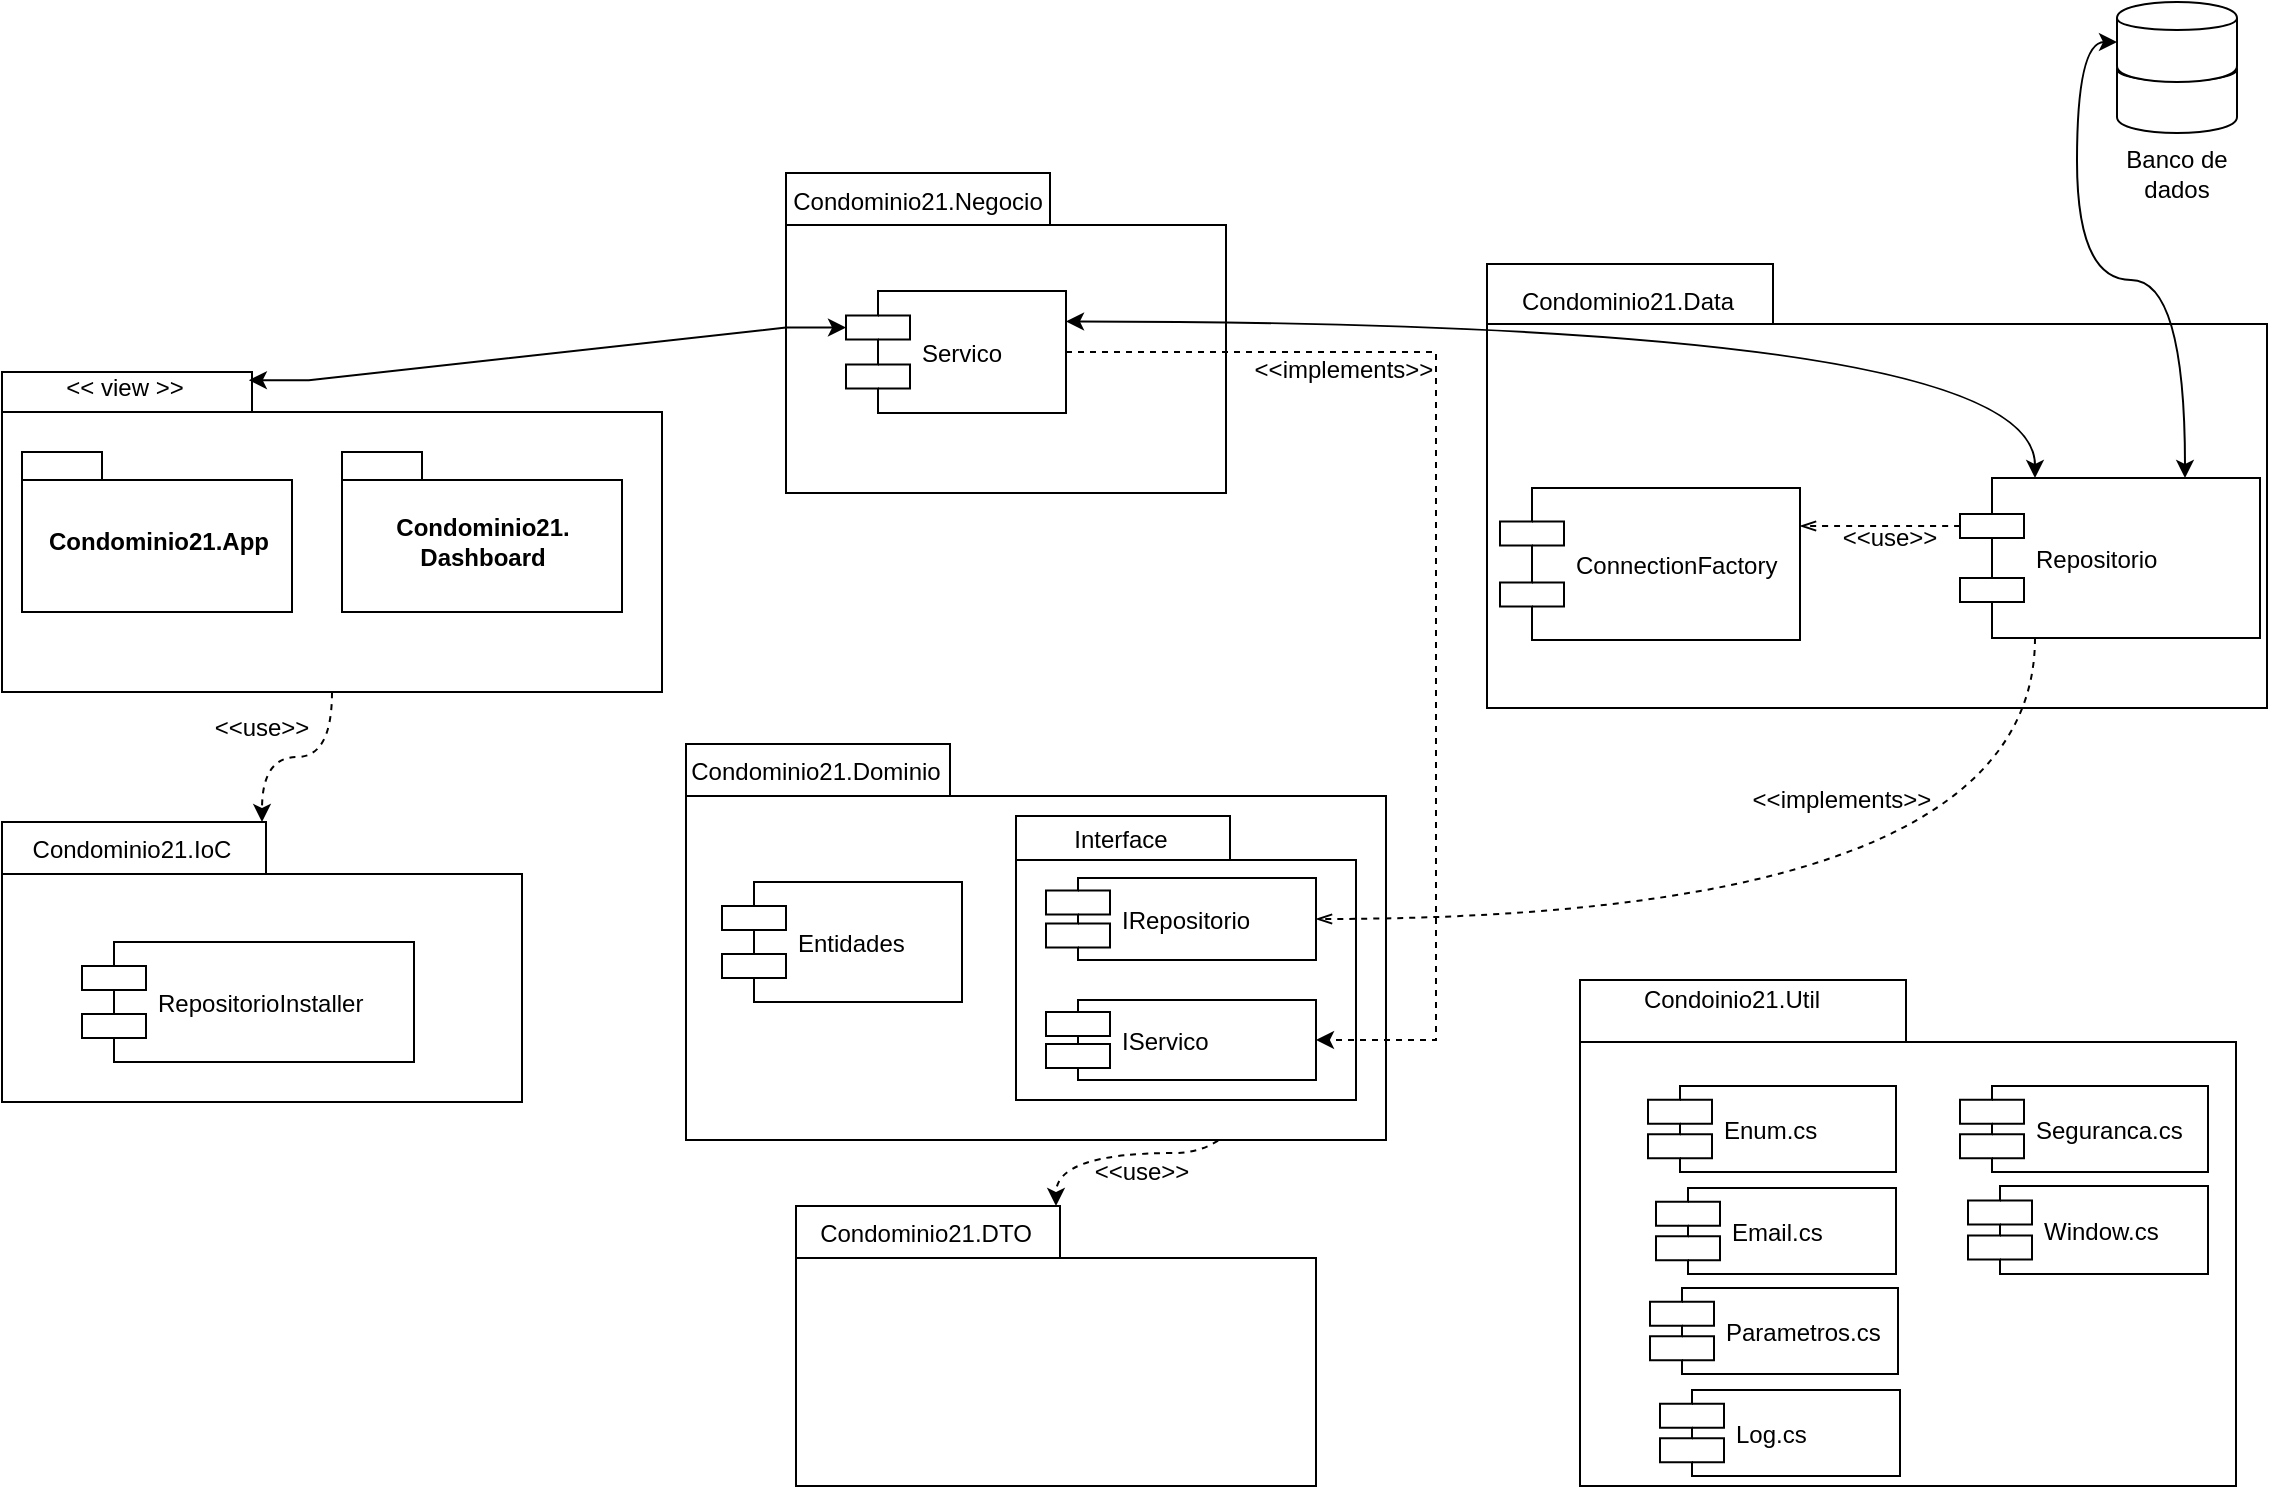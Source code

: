 <mxfile version="10.7.1" type="github"><diagram id="oZFfvPC_NN_AixId0Qj1" name="Pg-2"><mxGraphModel dx="834" dy="484" grid="1" gridSize="10" guides="1" tooltips="1" connect="1" arrows="1" fold="1" page="1" pageScale="1" pageWidth="1169" pageHeight="827" math="0" shadow="0"><root><mxCell id="TxK-Lm9kQAPrRm7trtpS-0"/><mxCell id="TxK-Lm9kQAPrRm7trtpS-1" parent="TxK-Lm9kQAPrRm7trtpS-0"/><mxCell id="TxK-Lm9kQAPrRm7trtpS-4" value="" style="group" parent="TxK-Lm9kQAPrRm7trtpS-1" vertex="1" connectable="0"><mxGeometry x="33" y="253" width="380" height="220" as="geometry"/></mxCell><mxCell id="TxK-Lm9kQAPrRm7trtpS-2" value="&lt;br&gt;&lt;br&gt;" style="shape=folder;fontStyle=1;spacingTop=10;tabWidth=125;tabHeight=20;tabPosition=left;html=1;" parent="TxK-Lm9kQAPrRm7trtpS-4" vertex="1"><mxGeometry width="330" height="160" as="geometry"/></mxCell><mxCell id="TxK-Lm9kQAPrRm7trtpS-3" value="&amp;lt;&amp;lt; view &amp;gt;&amp;gt;" style="text;html=1;strokeColor=none;fillColor=none;align=center;verticalAlign=middle;whiteSpace=wrap;rounded=0;" parent="TxK-Lm9kQAPrRm7trtpS-4" vertex="1"><mxGeometry width="123.429" height="16.296" as="geometry"/></mxCell><mxCell id="TxK-Lm9kQAPrRm7trtpS-5" value="Condominio21.App" style="shape=folder;fontStyle=1;spacingTop=10;tabWidth=40;tabHeight=14;tabPosition=left;html=1;" parent="TxK-Lm9kQAPrRm7trtpS-4" vertex="1"><mxGeometry x="10" y="40" width="135" height="80" as="geometry"/></mxCell><mxCell id="TxK-Lm9kQAPrRm7trtpS-6" value="Condominio21.&lt;br&gt;Dashboard" style="shape=folder;fontStyle=1;spacingTop=10;tabWidth=40;tabHeight=14;tabPosition=left;html=1;" parent="TxK-Lm9kQAPrRm7trtpS-4" vertex="1"><mxGeometry x="170" y="40" width="140" height="80" as="geometry"/></mxCell><mxCell id="9uEE6YV0YVW5XEcbVLBK-28" value="&amp;lt;&amp;lt;use&amp;gt;&amp;gt;" style="text;html=1;strokeColor=none;fillColor=none;align=center;verticalAlign=middle;whiteSpace=wrap;rounded=0;" parent="TxK-Lm9kQAPrRm7trtpS-4" vertex="1"><mxGeometry x="110" y="168" width="40" height="20" as="geometry"/></mxCell><mxCell id="TxK-Lm9kQAPrRm7trtpS-14" value="" style="group" parent="TxK-Lm9kQAPrRm7trtpS-1" vertex="1" connectable="0"><mxGeometry x="1080" y="68" width="81" height="95.5" as="geometry"/></mxCell><mxCell id="TxK-Lm9kQAPrRm7trtpS-11" value="" style="shape=cylinder;whiteSpace=wrap;html=1;boundedLbl=1;backgroundOutline=1;" parent="TxK-Lm9kQAPrRm7trtpS-14" vertex="1"><mxGeometry x="10.5" y="25.5" width="60" height="40" as="geometry"/></mxCell><mxCell id="TxK-Lm9kQAPrRm7trtpS-12" value="" style="shape=cylinder;whiteSpace=wrap;html=1;boundedLbl=1;backgroundOutline=1;" parent="TxK-Lm9kQAPrRm7trtpS-14" vertex="1"><mxGeometry x="10.5" width="60" height="40" as="geometry"/></mxCell><mxCell id="TxK-Lm9kQAPrRm7trtpS-13" value="Banco de dados" style="text;html=1;strokeColor=none;fillColor=none;align=center;verticalAlign=middle;whiteSpace=wrap;rounded=0;" parent="TxK-Lm9kQAPrRm7trtpS-14" vertex="1"><mxGeometry y="75.5" width="81" height="20" as="geometry"/></mxCell><mxCell id="9uEE6YV0YVW5XEcbVLBK-7" value="" style="group" parent="TxK-Lm9kQAPrRm7trtpS-1" vertex="1" connectable="0"><mxGeometry x="425" y="153.5" width="227" height="192" as="geometry"/></mxCell><mxCell id="9uEE6YV0YVW5XEcbVLBK-1" value="" style="group" parent="9uEE6YV0YVW5XEcbVLBK-7" vertex="1" connectable="0"><mxGeometry width="227" height="192" as="geometry"/></mxCell><mxCell id="9uEE6YV0YVW5XEcbVLBK-2" value="" style="shape=folder;fontStyle=1;spacingTop=10;tabWidth=132;tabHeight=26;tabPosition=left;html=1;" parent="9uEE6YV0YVW5XEcbVLBK-1" vertex="1"><mxGeometry width="220" height="160" as="geometry"/></mxCell><mxCell id="9uEE6YV0YVW5XEcbVLBK-3" value="Condominio21.Negocio" style="text;html=1;strokeColor=none;fillColor=none;align=center;verticalAlign=middle;whiteSpace=wrap;rounded=0;" parent="9uEE6YV0YVW5XEcbVLBK-1" vertex="1"><mxGeometry x="24" y="1" width="84.314" height="27.152" as="geometry"/></mxCell><mxCell id="9uEE6YV0YVW5XEcbVLBK-4" value="Servico" style="shape=component;align=left;spacingLeft=36;" parent="9uEE6YV0YVW5XEcbVLBK-1" vertex="1"><mxGeometry x="30" y="59" width="110" height="61" as="geometry"/></mxCell><mxCell id="9uEE6YV0YVW5XEcbVLBK-17" value="" style="group" parent="TxK-Lm9kQAPrRm7trtpS-1" vertex="1" connectable="0"><mxGeometry x="33" y="478" width="260" height="140" as="geometry"/></mxCell><mxCell id="9uEE6YV0YVW5XEcbVLBK-14" value="" style="shape=folder;fontStyle=1;spacingTop=10;tabWidth=132;tabHeight=26;tabPosition=left;html=1;" parent="9uEE6YV0YVW5XEcbVLBK-17" vertex="1"><mxGeometry width="260" height="140" as="geometry"/></mxCell><mxCell id="9uEE6YV0YVW5XEcbVLBK-15" value="Condominio21.IoC" style="text;html=1;strokeColor=none;fillColor=none;align=center;verticalAlign=middle;whiteSpace=wrap;rounded=0;" parent="9uEE6YV0YVW5XEcbVLBK-17" vertex="1"><mxGeometry width="130" height="28" as="geometry"/></mxCell><mxCell id="9uEE6YV0YVW5XEcbVLBK-16" value="RepositorioInstaller" style="shape=component;align=left;spacingLeft=36;" parent="9uEE6YV0YVW5XEcbVLBK-17" vertex="1"><mxGeometry x="40" y="60" width="166" height="60" as="geometry"/></mxCell><mxCell id="9uEE6YV0YVW5XEcbVLBK-18" value="" style="group" parent="TxK-Lm9kQAPrRm7trtpS-1" vertex="1" connectable="0"><mxGeometry x="430" y="670" width="260" height="140" as="geometry"/></mxCell><mxCell id="9uEE6YV0YVW5XEcbVLBK-11" value="" style="shape=folder;fontStyle=1;spacingTop=10;tabWidth=132;tabHeight=26;tabPosition=left;html=1;" parent="9uEE6YV0YVW5XEcbVLBK-18" vertex="1"><mxGeometry width="260" height="140" as="geometry"/></mxCell><mxCell id="9uEE6YV0YVW5XEcbVLBK-12" value="Condominio21.DTO" style="text;html=1;strokeColor=none;fillColor=none;align=center;verticalAlign=middle;whiteSpace=wrap;rounded=0;" parent="9uEE6YV0YVW5XEcbVLBK-18" vertex="1"><mxGeometry width="130" height="28" as="geometry"/></mxCell><mxCell id="9uEE6YV0YVW5XEcbVLBK-19" style="edgeStyle=orthogonalEdgeStyle;rounded=0;orthogonalLoop=1;jettySize=auto;html=1;dashed=1;exitX=0;exitY=0;exitDx=138.5;exitDy=22;exitPerimeter=0;curved=1;" parent="TxK-Lm9kQAPrRm7trtpS-1" source="TxK-Lm9kQAPrRm7trtpS-24" target="9uEE6YV0YVW5XEcbVLBK-11" edge="1"><mxGeometry relative="1" as="geometry"/></mxCell><mxCell id="9uEE6YV0YVW5XEcbVLBK-21" value="" style="group" parent="TxK-Lm9kQAPrRm7trtpS-1" vertex="1" connectable="0"><mxGeometry x="775.5" y="199" width="390" height="222" as="geometry"/></mxCell><mxCell id="TxK-Lm9kQAPrRm7trtpS-7" value="" style="shape=folder;fontStyle=1;spacingTop=10;tabWidth=143;tabHeight=30;tabPosition=left;html=1;" parent="9uEE6YV0YVW5XEcbVLBK-21" vertex="1"><mxGeometry width="390" height="222" as="geometry"/></mxCell><mxCell id="TxK-Lm9kQAPrRm7trtpS-8" value="Condominio21.Data" style="text;html=1;strokeColor=none;fillColor=none;align=center;verticalAlign=middle;whiteSpace=wrap;rounded=0;" parent="9uEE6YV0YVW5XEcbVLBK-21" vertex="1"><mxGeometry y="3" width="140" height="32" as="geometry"/></mxCell><mxCell id="TxK-Lm9kQAPrRm7trtpS-9" value="ConnectionFactory" style="shape=component;align=left;spacingLeft=36;" parent="9uEE6YV0YVW5XEcbVLBK-21" vertex="1"><mxGeometry x="6.5" y="112" width="150" height="76" as="geometry"/></mxCell><mxCell id="TxK-Lm9kQAPrRm7trtpS-10" value="Repositorio" style="shape=component;align=left;spacingLeft=36;" parent="9uEE6YV0YVW5XEcbVLBK-21" vertex="1"><mxGeometry x="236.5" y="107" width="150" height="80" as="geometry"/></mxCell><mxCell id="TxK-Lm9kQAPrRm7trtpS-17" value="&amp;lt;&amp;lt;use&amp;gt;&amp;gt;" style="text;html=1;strokeColor=none;fillColor=none;align=center;verticalAlign=middle;whiteSpace=wrap;rounded=0;" parent="9uEE6YV0YVW5XEcbVLBK-21" vertex="1"><mxGeometry x="181.5" y="127" width="40" height="20" as="geometry"/></mxCell><mxCell id="TxK-Lm9kQAPrRm7trtpS-16" style="edgeStyle=orthogonalEdgeStyle;curved=1;rounded=0;orthogonalLoop=1;jettySize=auto;html=1;startArrow=none;startFill=0;exitX=0;exitY=0.3;exitDx=0;exitDy=0;entryX=1;entryY=0.25;entryDx=0;entryDy=0;dashed=1;endArrow=openThin;endFill=0;" parent="9uEE6YV0YVW5XEcbVLBK-21" source="TxK-Lm9kQAPrRm7trtpS-10" target="TxK-Lm9kQAPrRm7trtpS-9" edge="1"><mxGeometry relative="1" as="geometry"/></mxCell><mxCell id="TxK-Lm9kQAPrRm7trtpS-15" style="rounded=0;orthogonalLoop=1;jettySize=auto;html=1;exitX=0;exitY=0.5;exitDx=0;exitDy=0;startArrow=classic;startFill=1;edgeStyle=orthogonalEdgeStyle;curved=1;entryX=0.75;entryY=0;entryDx=0;entryDy=0;" parent="TxK-Lm9kQAPrRm7trtpS-1" source="TxK-Lm9kQAPrRm7trtpS-12" target="TxK-Lm9kQAPrRm7trtpS-10" edge="1"><mxGeometry relative="1" as="geometry"/></mxCell><mxCell id="9uEE6YV0YVW5XEcbVLBK-23" value="" style="edgeStyle=orthogonalEdgeStyle;curved=1;rounded=0;orthogonalLoop=1;jettySize=auto;html=1;dashed=1;" parent="TxK-Lm9kQAPrRm7trtpS-1" source="TxK-Lm9kQAPrRm7trtpS-2" target="9uEE6YV0YVW5XEcbVLBK-14" edge="1"><mxGeometry relative="1" as="geometry"/></mxCell><mxCell id="9uEE6YV0YVW5XEcbVLBK-24" style="rounded=0;orthogonalLoop=1;jettySize=auto;html=1;entryX=0.25;entryY=0;entryDx=0;entryDy=0;exitX=1;exitY=0.25;exitDx=0;exitDy=0;edgeStyle=orthogonalEdgeStyle;curved=1;startArrow=classic;startFill=1;" parent="TxK-Lm9kQAPrRm7trtpS-1" source="9uEE6YV0YVW5XEcbVLBK-4" target="TxK-Lm9kQAPrRm7trtpS-10" edge="1"><mxGeometry relative="1" as="geometry"/></mxCell><mxCell id="9uEE6YV0YVW5XEcbVLBK-25" value="" style="group" parent="TxK-Lm9kQAPrRm7trtpS-1" vertex="1" connectable="0"><mxGeometry x="375" y="439" width="374" height="198" as="geometry"/></mxCell><mxCell id="9uEE6YV0YVW5XEcbVLBK-22" value="" style="group" parent="9uEE6YV0YVW5XEcbVLBK-25" vertex="1" connectable="0"><mxGeometry width="374" height="198" as="geometry"/></mxCell><mxCell id="TxK-Lm9kQAPrRm7trtpS-30" value="" style="group" parent="9uEE6YV0YVW5XEcbVLBK-22" vertex="1" connectable="0"><mxGeometry width="374" height="198" as="geometry"/></mxCell><mxCell id="9uEE6YV0YVW5XEcbVLBK-0" value="" style="group" parent="TxK-Lm9kQAPrRm7trtpS-30" vertex="1" connectable="0"><mxGeometry width="374" height="198" as="geometry"/></mxCell><mxCell id="TxK-Lm9kQAPrRm7trtpS-20" value="" style="shape=folder;fontStyle=1;spacingTop=10;tabWidth=132;tabHeight=26;tabPosition=left;html=1;" parent="9uEE6YV0YVW5XEcbVLBK-0" vertex="1"><mxGeometry width="350" height="198" as="geometry"/></mxCell><mxCell id="TxK-Lm9kQAPrRm7trtpS-22" value="Condominio21.Dominio" style="text;html=1;strokeColor=none;fillColor=none;align=center;verticalAlign=middle;whiteSpace=wrap;rounded=0;" parent="9uEE6YV0YVW5XEcbVLBK-0" vertex="1"><mxGeometry width="130" height="28" as="geometry"/></mxCell><mxCell id="TxK-Lm9kQAPrRm7trtpS-23" value="Entidades" style="shape=component;align=left;spacingLeft=36;" parent="9uEE6YV0YVW5XEcbVLBK-22" vertex="1"><mxGeometry x="18" y="69" width="120" height="60" as="geometry"/></mxCell><mxCell id="TxK-Lm9kQAPrRm7trtpS-29" value="" style="group" parent="9uEE6YV0YVW5XEcbVLBK-22" vertex="1" connectable="0"><mxGeometry x="165" y="36" width="170" height="142" as="geometry"/></mxCell><mxCell id="TxK-Lm9kQAPrRm7trtpS-24" value="" style="shape=folder;fontStyle=1;spacingTop=10;tabWidth=107;tabHeight=22;tabPosition=left;html=1;fontFamily=Helvetica;fontSize=12;fontColor=#000000;align=left;strokeColor=#000000;fillColor=#ffffff;" parent="TxK-Lm9kQAPrRm7trtpS-29" vertex="1"><mxGeometry width="170" height="142" as="geometry"/></mxCell><mxCell id="TxK-Lm9kQAPrRm7trtpS-25" value="IRepositorio" style="shape=component;align=left;spacingLeft=36;" parent="TxK-Lm9kQAPrRm7trtpS-29" vertex="1"><mxGeometry x="15" y="31" width="135" height="41" as="geometry"/></mxCell><mxCell id="TxK-Lm9kQAPrRm7trtpS-27" value="IServico" style="shape=component;align=left;spacingLeft=36;" parent="TxK-Lm9kQAPrRm7trtpS-29" vertex="1"><mxGeometry x="15" y="92" width="135" height="40" as="geometry"/></mxCell><mxCell id="TxK-Lm9kQAPrRm7trtpS-28" value="Interface" style="text;html=1;strokeColor=none;fillColor=none;align=center;verticalAlign=middle;whiteSpace=wrap;rounded=0;" parent="TxK-Lm9kQAPrRm7trtpS-29" vertex="1"><mxGeometry x="5" y="2" width="95" height="20" as="geometry"/></mxCell><mxCell id="9uEE6YV0YVW5XEcbVLBK-6" style="rounded=0;orthogonalLoop=1;jettySize=auto;html=1;dashed=1;edgeStyle=elbowEdgeStyle;" parent="TxK-Lm9kQAPrRm7trtpS-1" source="9uEE6YV0YVW5XEcbVLBK-4" target="TxK-Lm9kQAPrRm7trtpS-27" edge="1"><mxGeometry relative="1" as="geometry"><Array as="points"><mxPoint x="750" y="420"/></Array></mxGeometry></mxCell><mxCell id="9uEE6YV0YVW5XEcbVLBK-26" style="rounded=0;orthogonalLoop=1;jettySize=auto;html=1;exitX=1;exitY=0.25;exitDx=0;exitDy=0;entryX=0;entryY=0.3;entryDx=0;entryDy=0;startArrow=classic;startFill=1;edgeStyle=entityRelationEdgeStyle;" parent="TxK-Lm9kQAPrRm7trtpS-1" source="TxK-Lm9kQAPrRm7trtpS-3" target="9uEE6YV0YVW5XEcbVLBK-4" edge="1"><mxGeometry relative="1" as="geometry"/></mxCell><mxCell id="TxK-Lm9kQAPrRm7trtpS-31" style="edgeStyle=orthogonalEdgeStyle;curved=1;rounded=0;orthogonalLoop=1;jettySize=auto;html=1;entryX=1;entryY=0.5;entryDx=0;entryDy=0;dashed=1;startArrow=none;startFill=0;endArrow=openThin;endFill=0;exitX=0.25;exitY=1;exitDx=0;exitDy=0;" parent="TxK-Lm9kQAPrRm7trtpS-1" source="TxK-Lm9kQAPrRm7trtpS-10" target="TxK-Lm9kQAPrRm7trtpS-25" edge="1"><mxGeometry relative="1" as="geometry"/></mxCell><mxCell id="9uEE6YV0YVW5XEcbVLBK-27" value="&amp;lt;&amp;lt;use&amp;gt;&amp;gt;" style="text;html=1;strokeColor=none;fillColor=none;align=center;verticalAlign=middle;whiteSpace=wrap;rounded=0;" parent="TxK-Lm9kQAPrRm7trtpS-1" vertex="1"><mxGeometry x="582.5" y="643" width="40" height="20" as="geometry"/></mxCell><mxCell id="9uEE6YV0YVW5XEcbVLBK-29" value="" style="shape=folder;fontStyle=1;spacingTop=10;tabWidth=163;tabHeight=31;tabPosition=left;html=1;" parent="TxK-Lm9kQAPrRm7trtpS-1" vertex="1"><mxGeometry x="822" y="557" width="328" height="253" as="geometry"/></mxCell><mxCell id="9uEE6YV0YVW5XEcbVLBK-30" value="Condoinio21.Util" style="text;html=1;strokeColor=none;fillColor=none;align=center;verticalAlign=middle;whiteSpace=wrap;rounded=0;" parent="TxK-Lm9kQAPrRm7trtpS-1" vertex="1"><mxGeometry x="826" y="557" width="144" height="20" as="geometry"/></mxCell><mxCell id="9uEE6YV0YVW5XEcbVLBK-31" value="Enum.cs" style="shape=component;align=left;spacingLeft=36;" parent="TxK-Lm9kQAPrRm7trtpS-1" vertex="1"><mxGeometry x="856" y="610" width="124" height="43" as="geometry"/></mxCell><mxCell id="9uEE6YV0YVW5XEcbVLBK-32" value="Email.cs" style="shape=component;align=left;spacingLeft=36;" parent="TxK-Lm9kQAPrRm7trtpS-1" vertex="1"><mxGeometry x="860" y="661" width="120" height="43" as="geometry"/></mxCell><mxCell id="9uEE6YV0YVW5XEcbVLBK-33" value="Parametros.cs" style="shape=component;align=left;spacingLeft=36;" parent="TxK-Lm9kQAPrRm7trtpS-1" vertex="1"><mxGeometry x="857" y="711" width="124" height="43" as="geometry"/></mxCell><mxCell id="9uEE6YV0YVW5XEcbVLBK-34" value="Log.cs" style="shape=component;align=left;spacingLeft=36;" parent="TxK-Lm9kQAPrRm7trtpS-1" vertex="1"><mxGeometry x="862" y="762" width="120" height="43" as="geometry"/></mxCell><mxCell id="9uEE6YV0YVW5XEcbVLBK-35" value="Seguranca.cs" style="shape=component;align=left;spacingLeft=36;" parent="TxK-Lm9kQAPrRm7trtpS-1" vertex="1"><mxGeometry x="1012" y="610" width="124" height="43" as="geometry"/></mxCell><mxCell id="9uEE6YV0YVW5XEcbVLBK-36" value="Window.cs" style="shape=component;align=left;spacingLeft=36;" parent="TxK-Lm9kQAPrRm7trtpS-1" vertex="1"><mxGeometry x="1016" y="660" width="120" height="44" as="geometry"/></mxCell><mxCell id="9uEE6YV0YVW5XEcbVLBK-37" value="&amp;lt;&amp;lt;implements&amp;gt;&amp;gt;" style="text;html=1;strokeColor=none;fillColor=none;align=center;verticalAlign=middle;whiteSpace=wrap;rounded=0;" parent="TxK-Lm9kQAPrRm7trtpS-1" vertex="1"><mxGeometry x="901" y="457" width="104" height="20" as="geometry"/></mxCell><mxCell id="9uEE6YV0YVW5XEcbVLBK-39" value="&amp;lt;&amp;lt;implements&amp;gt;&amp;gt;" style="text;html=1;strokeColor=none;fillColor=none;align=center;verticalAlign=middle;whiteSpace=wrap;rounded=0;" parent="TxK-Lm9kQAPrRm7trtpS-1" vertex="1"><mxGeometry x="652" y="241.5" width="104" height="20" as="geometry"/></mxCell></root></mxGraphModel></diagram><diagram id="_d5Dyx9zWcKtNeztyg2D" name="Página-2"><mxGraphModel dx="834" dy="484" grid="1" gridSize="10" guides="1" tooltips="1" connect="1" arrows="1" fold="1" page="1" pageScale="1" pageWidth="1169" pageHeight="827" math="0" shadow="0"><root><mxCell id="lyHIasQiJ1YMysEIdakH-0"/><mxCell id="lyHIasQiJ1YMysEIdakH-1" parent="lyHIasQiJ1YMysEIdakH-0"/><mxCell id="ReXZ_Vs4w47-SVWZXUEM-27" value="" style="group" vertex="1" connectable="0" parent="lyHIasQiJ1YMysEIdakH-1"><mxGeometry x="564.975" y="97" width="332.803" height="232.804" as="geometry"/></mxCell><mxCell id="ReXZ_Vs4w47-SVWZXUEM-4" value="" style="shape=folder;fontStyle=1;spacingTop=10;tabWidth=181;tabHeight=28;tabPosition=left;html=1;fontFamily=Helvetica;fontSize=12;fontColor=#000000;align=left;strokeColor=#000000;fillColor=#ffffff;" vertex="1" parent="ReXZ_Vs4w47-SVWZXUEM-27"><mxGeometry width="332.803" height="232.804" as="geometry"/></mxCell><mxCell id="ReXZ_Vs4w47-SVWZXUEM-22" value="GT.ManutencaoDW" style="text;align=center;fontStyle=1;verticalAlign=middle;spacingLeft=3;spacingRight=3;strokeColor=none;rotatable=0;points=[[0,0.5],[1,0.5]];portConstraint=eastwest;" vertex="1" parent="ReXZ_Vs4w47-SVWZXUEM-27"><mxGeometry x="18.153" width="169.427" height="30.265" as="geometry"/></mxCell><mxCell id="ReXZ_Vs4w47-SVWZXUEM-23" value="54.232.127.50" style="text;html=1;strokeColor=none;fillColor=none;align=center;verticalAlign=middle;whiteSpace=wrap;rounded=0;" vertex="1" parent="ReXZ_Vs4w47-SVWZXUEM-27"><mxGeometry x="36.306" y="34.921" width="133.121" height="23.28" as="geometry"/></mxCell><mxCell id="ReXZ_Vs4w47-SVWZXUEM-0" value="AtualizadorDW.dll" style="shape=component;align=left;spacingLeft=36;" vertex="1" parent="lyHIasQiJ1YMysEIdakH-1"><mxGeometry x="168.611" y="306.524" width="169.427" height="69.841" as="geometry"/></mxCell><mxCell id="ReXZ_Vs4w47-SVWZXUEM-1" value="GerenciadorDW.exe&#10;" style="shape=component;align=left;spacingLeft=36;" vertex="1" parent="lyHIasQiJ1YMysEIdakH-1"><mxGeometry x="613.382" y="505.571" width="221.465" height="69.841" as="geometry"/></mxCell><mxCell id="ReXZ_Vs4w47-SVWZXUEM-15" style="edgeStyle=orthogonalEdgeStyle;rounded=0;orthogonalLoop=1;jettySize=auto;html=1;exitX=0;exitY=0;exitDx=160;exitDy=14;exitPerimeter=0;curved=1;" edge="1" parent="lyHIasQiJ1YMysEIdakH-1" source="ReXZ_Vs4w47-SVWZXUEM-14" target="ReXZ_Vs4w47-SVWZXUEM-0"><mxGeometry relative="1" as="geometry"/></mxCell><mxCell id="ReXZ_Vs4w47-SVWZXUEM-14" value="Condominio21" style="shape=folder;fontStyle=1;spacingTop=10;tabWidth=40;tabHeight=14;tabPosition=left;html=1;" vertex="1" parent="lyHIasQiJ1YMysEIdakH-1"><mxGeometry x="93" y="454.937" width="338.854" height="192.063" as="geometry"/></mxCell><mxCell id="ReXZ_Vs4w47-SVWZXUEM-21" value="wsDW" style="shape=component;align=left;spacingLeft=36;" vertex="1" parent="lyHIasQiJ1YMysEIdakH-1"><mxGeometry x="601.28" y="190.122" width="145.223" height="69.841" as="geometry"/></mxCell><mxCell id="ReXZ_Vs4w47-SVWZXUEM-16" style="edgeStyle=orthogonalEdgeStyle;rounded=0;orthogonalLoop=1;jettySize=auto;html=1;entryX=0;entryY=0.3;entryDx=0;entryDy=0;curved=1;startArrow=classic;startFill=1;exitX=0.75;exitY=0;exitDx=0;exitDy=0;" edge="1" parent="lyHIasQiJ1YMysEIdakH-1" source="ReXZ_Vs4w47-SVWZXUEM-0" target="ReXZ_Vs4w47-SVWZXUEM-21"><mxGeometry relative="1" as="geometry"/></mxCell><mxCell id="ReXZ_Vs4w47-SVWZXUEM-24" style="edgeStyle=orthogonalEdgeStyle;curved=1;rounded=0;orthogonalLoop=1;jettySize=auto;html=1;entryX=0.5;entryY=1;entryDx=0;entryDy=0;startArrow=classic;startFill=1;" edge="1" parent="lyHIasQiJ1YMysEIdakH-1" source="ReXZ_Vs4w47-SVWZXUEM-1" target="ReXZ_Vs4w47-SVWZXUEM-21"><mxGeometry relative="1" as="geometry"/></mxCell><mxCell id="ReXZ_Vs4w47-SVWZXUEM-25" value="" style="group" vertex="1" connectable="0" parent="lyHIasQiJ1YMysEIdakH-1"><mxGeometry x="450.006" y="517.212" width="108.917" height="126.878" as="geometry"/></mxCell><mxCell id="ReXZ_Vs4w47-SVWZXUEM-9" value="" style="group" vertex="1" connectable="0" parent="ReXZ_Vs4w47-SVWZXUEM-25"><mxGeometry x="18.153" width="72.611" height="91.958" as="geometry"/></mxCell><mxCell id="ReXZ_Vs4w47-SVWZXUEM-6" value="" style="shape=cylinder;whiteSpace=wrap;html=1;boundedLbl=1;backgroundOutline=1;" vertex="1" parent="ReXZ_Vs4w47-SVWZXUEM-9"><mxGeometry y="45.397" width="72.611" height="46.561" as="geometry"/></mxCell><mxCell id="ReXZ_Vs4w47-SVWZXUEM-7" value="" style="shape=cylinder;whiteSpace=wrap;html=1;boundedLbl=1;backgroundOutline=1;" vertex="1" parent="ReXZ_Vs4w47-SVWZXUEM-9"><mxGeometry y="22.116" width="72.611" height="46.561" as="geometry"/></mxCell><mxCell id="ReXZ_Vs4w47-SVWZXUEM-8" value="" style="shape=cylinder;whiteSpace=wrap;html=1;boundedLbl=1;backgroundOutline=1;" vertex="1" parent="ReXZ_Vs4w47-SVWZXUEM-9"><mxGeometry width="72.611" height="46.561" as="geometry"/></mxCell><mxCell id="ReXZ_Vs4w47-SVWZXUEM-19" value="DB Cond21 (Cliente)" style="text;html=1;strokeColor=none;fillColor=none;align=center;verticalAlign=middle;whiteSpace=wrap;rounded=0;" vertex="1" parent="ReXZ_Vs4w47-SVWZXUEM-25"><mxGeometry y="103.598" width="108.917" height="23.28" as="geometry"/></mxCell><mxCell id="ReXZ_Vs4w47-SVWZXUEM-17" style="edgeStyle=orthogonalEdgeStyle;curved=1;rounded=0;orthogonalLoop=1;jettySize=auto;html=1;entryX=0.5;entryY=0;entryDx=0;entryDy=0;startArrow=none;startFill=0;exitX=1;exitY=0.75;exitDx=0;exitDy=0;" edge="1" parent="lyHIasQiJ1YMysEIdakH-1" source="ReXZ_Vs4w47-SVWZXUEM-0" target="ReXZ_Vs4w47-SVWZXUEM-8"><mxGeometry relative="1" as="geometry"/></mxCell><mxCell id="ReXZ_Vs4w47-SVWZXUEM-26" value="" style="group" vertex="1" connectable="0" parent="lyHIasQiJ1YMysEIdakH-1"><mxGeometry x="934.083" y="401.392" width="108.917" height="125.132" as="geometry"/></mxCell><mxCell id="ReXZ_Vs4w47-SVWZXUEM-10" value="" style="group" vertex="1" connectable="0" parent="ReXZ_Vs4w47-SVWZXUEM-26"><mxGeometry x="18.153" width="72.611" height="91.958" as="geometry"/></mxCell><mxCell id="ReXZ_Vs4w47-SVWZXUEM-11" value="" style="shape=cylinder;whiteSpace=wrap;html=1;boundedLbl=1;backgroundOutline=1;" vertex="1" parent="ReXZ_Vs4w47-SVWZXUEM-10"><mxGeometry y="45.397" width="72.611" height="46.561" as="geometry"/></mxCell><mxCell id="ReXZ_Vs4w47-SVWZXUEM-12" value="" style="shape=cylinder;whiteSpace=wrap;html=1;boundedLbl=1;backgroundOutline=1;" vertex="1" parent="ReXZ_Vs4w47-SVWZXUEM-10"><mxGeometry y="22.116" width="72.611" height="46.561" as="geometry"/></mxCell><mxCell id="ReXZ_Vs4w47-SVWZXUEM-13" value="" style="shape=cylinder;whiteSpace=wrap;html=1;boundedLbl=1;backgroundOutline=1;" vertex="1" parent="ReXZ_Vs4w47-SVWZXUEM-10"><mxGeometry width="72.611" height="46.561" as="geometry"/></mxCell><mxCell id="ReXZ_Vs4w47-SVWZXUEM-20" value="DB Amazon (DW)" style="text;html=1;strokeColor=none;fillColor=none;align=center;verticalAlign=middle;whiteSpace=wrap;rounded=0;" vertex="1" parent="ReXZ_Vs4w47-SVWZXUEM-26"><mxGeometry y="101.852" width="108.917" height="23.28" as="geometry"/></mxCell><mxCell id="ReXZ_Vs4w47-SVWZXUEM-18" style="edgeStyle=orthogonalEdgeStyle;curved=1;rounded=0;orthogonalLoop=1;jettySize=auto;html=1;entryX=0.5;entryY=0;entryDx=0;entryDy=0;startArrow=none;startFill=0;exitX=1;exitY=0.75;exitDx=0;exitDy=0;" edge="1" parent="lyHIasQiJ1YMysEIdakH-1" source="ReXZ_Vs4w47-SVWZXUEM-21" target="ReXZ_Vs4w47-SVWZXUEM-13"><mxGeometry relative="1" as="geometry"/></mxCell><mxCell id="ReXZ_Vs4w47-SVWZXUEM-28" value="&amp;lt;&amp;lt;Consultar&amp;gt;&amp;gt;" style="text;html=1;strokeColor=none;fillColor=none;align=center;verticalAlign=middle;whiteSpace=wrap;rounded=0;" vertex="1" parent="lyHIasQiJ1YMysEIdakH-1"><mxGeometry x="413.701" y="190.122" width="108.917" height="23.28" as="geometry"/></mxCell><mxCell id="ReXZ_Vs4w47-SVWZXUEM-29" value="&amp;lt;&amp;lt;Consultar&amp;gt;&amp;gt;" style="text;html=1;strokeColor=none;fillColor=none;align=center;verticalAlign=middle;whiteSpace=wrap;rounded=0;" vertex="1" parent="lyHIasQiJ1YMysEIdakH-1"><mxGeometry x="724.115" y="401.392" width="108.917" height="23.28" as="geometry"/></mxCell><mxCell id="ReXZ_Vs4w47-SVWZXUEM-30" value="&amp;lt;&amp;lt;Atualizar&amp;gt;&amp;gt;" style="text;html=1;strokeColor=none;fillColor=none;align=center;verticalAlign=middle;whiteSpace=wrap;rounded=0;" vertex="1" parent="lyHIasQiJ1YMysEIdakH-1"><mxGeometry x="724.115" y="423.508" width="108.917" height="23.28" as="geometry"/></mxCell><mxCell id="ReXZ_Vs4w47-SVWZXUEM-31" value="&amp;lt;&amp;lt;Inserir&amp;gt;&amp;gt;" style="text;html=1;strokeColor=none;fillColor=none;align=center;verticalAlign=middle;whiteSpace=wrap;rounded=0;" vertex="1" parent="lyHIasQiJ1YMysEIdakH-1"><mxGeometry x="725.325" y="443.296" width="108.917" height="23.28" as="geometry"/></mxCell><mxCell id="ReXZ_Vs4w47-SVWZXUEM-33" value="&amp;lt;&amp;lt;Atualizar&amp;gt;&amp;gt;" style="text;html=1;strokeColor=none;fillColor=none;align=center;verticalAlign=middle;whiteSpace=wrap;rounded=0;" vertex="1" parent="lyHIasQiJ1YMysEIdakH-1"><mxGeometry x="349.561" y="322.238" width="108.917" height="23.28" as="geometry"/></mxCell><mxCell id="ReXZ_Vs4w47-SVWZXUEM-34" value="&amp;lt;&amp;lt;Inserir&amp;gt;&amp;gt;" style="text;html=1;strokeColor=none;fillColor=none;align=center;verticalAlign=middle;whiteSpace=wrap;rounded=0;" vertex="1" parent="lyHIasQiJ1YMysEIdakH-1"><mxGeometry x="350.771" y="342.026" width="108.917" height="23.28" as="geometry"/></mxCell><mxCell id="ReXZ_Vs4w47-SVWZXUEM-35" value="&amp;lt;&amp;lt;Acionar&amp;gt;&amp;gt;" style="text;html=1;strokeColor=none;fillColor=none;align=center;verticalAlign=middle;whiteSpace=wrap;rounded=0;" vertex="1" parent="lyHIasQiJ1YMysEIdakH-1"><mxGeometry x="160.924" y="424.672" width="108.917" height="23.28" as="geometry"/></mxCell></root></mxGraphModel></diagram></mxfile>